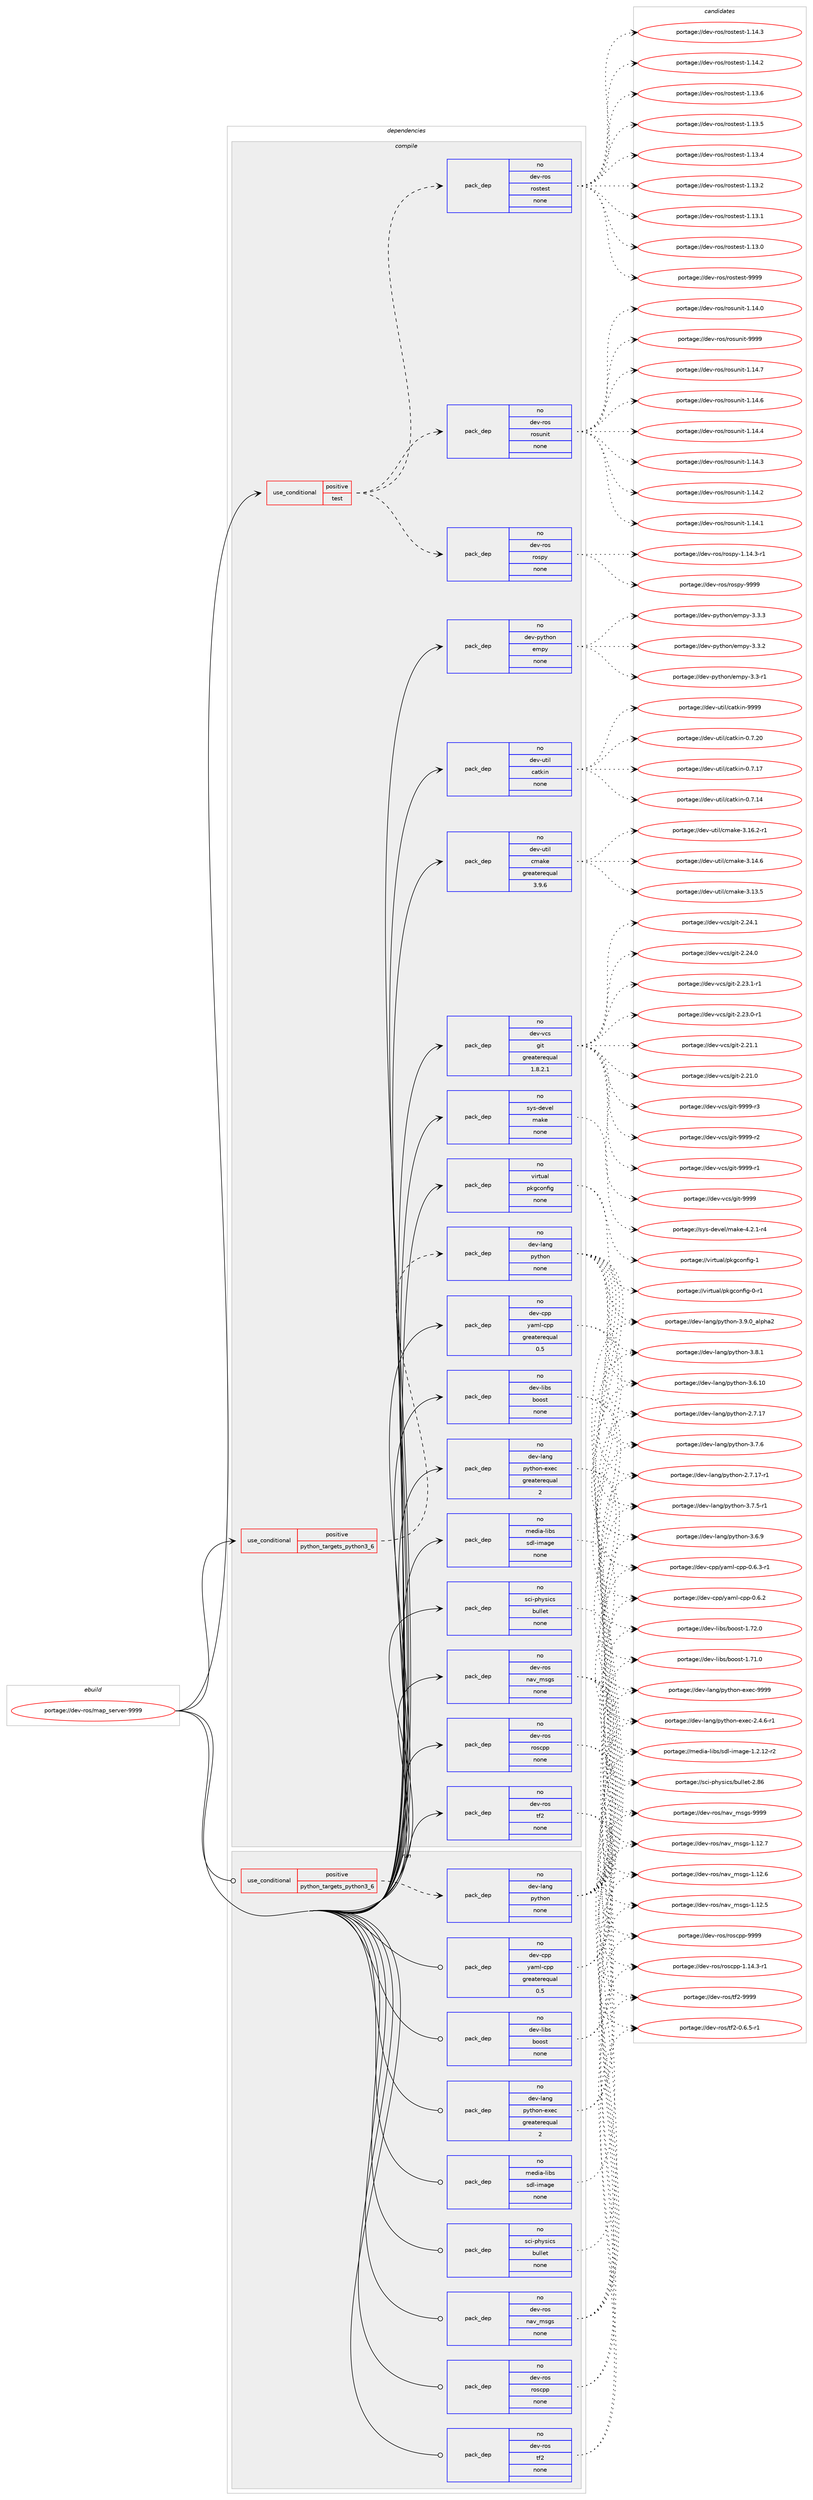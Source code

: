digraph prolog {

# *************
# Graph options
# *************

newrank=true;
concentrate=true;
compound=true;
graph [rankdir=LR,fontname=Helvetica,fontsize=10,ranksep=1.5];#, ranksep=2.5, nodesep=0.2];
edge  [arrowhead=vee];
node  [fontname=Helvetica,fontsize=10];

# **********
# The ebuild
# **********

subgraph cluster_leftcol {
color=gray;
rank=same;
label=<<i>ebuild</i>>;
id [label="portage://dev-ros/map_server-9999", color=red, width=4, href="../dev-ros/map_server-9999.svg"];
}

# ****************
# The dependencies
# ****************

subgraph cluster_midcol {
color=gray;
label=<<i>dependencies</i>>;
subgraph cluster_compile {
fillcolor="#eeeeee";
style=filled;
label=<<i>compile</i>>;
subgraph cond99790 {
dependency398013 [label=<<TABLE BORDER="0" CELLBORDER="1" CELLSPACING="0" CELLPADDING="4"><TR><TD ROWSPAN="3" CELLPADDING="10">use_conditional</TD></TR><TR><TD>positive</TD></TR><TR><TD>python_targets_python3_6</TD></TR></TABLE>>, shape=none, color=red];
subgraph pack293370 {
dependency398014 [label=<<TABLE BORDER="0" CELLBORDER="1" CELLSPACING="0" CELLPADDING="4" WIDTH="220"><TR><TD ROWSPAN="6" CELLPADDING="30">pack_dep</TD></TR><TR><TD WIDTH="110">no</TD></TR><TR><TD>dev-lang</TD></TR><TR><TD>python</TD></TR><TR><TD>none</TD></TR><TR><TD></TD></TR></TABLE>>, shape=none, color=blue];
}
dependency398013:e -> dependency398014:w [weight=20,style="dashed",arrowhead="vee"];
}
id:e -> dependency398013:w [weight=20,style="solid",arrowhead="vee"];
subgraph cond99791 {
dependency398015 [label=<<TABLE BORDER="0" CELLBORDER="1" CELLSPACING="0" CELLPADDING="4"><TR><TD ROWSPAN="3" CELLPADDING="10">use_conditional</TD></TR><TR><TD>positive</TD></TR><TR><TD>test</TD></TR></TABLE>>, shape=none, color=red];
subgraph pack293371 {
dependency398016 [label=<<TABLE BORDER="0" CELLBORDER="1" CELLSPACING="0" CELLPADDING="4" WIDTH="220"><TR><TD ROWSPAN="6" CELLPADDING="30">pack_dep</TD></TR><TR><TD WIDTH="110">no</TD></TR><TR><TD>dev-ros</TD></TR><TR><TD>rostest</TD></TR><TR><TD>none</TD></TR><TR><TD></TD></TR></TABLE>>, shape=none, color=blue];
}
dependency398015:e -> dependency398016:w [weight=20,style="dashed",arrowhead="vee"];
subgraph pack293372 {
dependency398017 [label=<<TABLE BORDER="0" CELLBORDER="1" CELLSPACING="0" CELLPADDING="4" WIDTH="220"><TR><TD ROWSPAN="6" CELLPADDING="30">pack_dep</TD></TR><TR><TD WIDTH="110">no</TD></TR><TR><TD>dev-ros</TD></TR><TR><TD>rospy</TD></TR><TR><TD>none</TD></TR><TR><TD></TD></TR></TABLE>>, shape=none, color=blue];
}
dependency398015:e -> dependency398017:w [weight=20,style="dashed",arrowhead="vee"];
subgraph pack293373 {
dependency398018 [label=<<TABLE BORDER="0" CELLBORDER="1" CELLSPACING="0" CELLPADDING="4" WIDTH="220"><TR><TD ROWSPAN="6" CELLPADDING="30">pack_dep</TD></TR><TR><TD WIDTH="110">no</TD></TR><TR><TD>dev-ros</TD></TR><TR><TD>rosunit</TD></TR><TR><TD>none</TD></TR><TR><TD></TD></TR></TABLE>>, shape=none, color=blue];
}
dependency398015:e -> dependency398018:w [weight=20,style="dashed",arrowhead="vee"];
}
id:e -> dependency398015:w [weight=20,style="solid",arrowhead="vee"];
subgraph pack293374 {
dependency398019 [label=<<TABLE BORDER="0" CELLBORDER="1" CELLSPACING="0" CELLPADDING="4" WIDTH="220"><TR><TD ROWSPAN="6" CELLPADDING="30">pack_dep</TD></TR><TR><TD WIDTH="110">no</TD></TR><TR><TD>dev-cpp</TD></TR><TR><TD>yaml-cpp</TD></TR><TR><TD>greaterequal</TD></TR><TR><TD>0.5</TD></TR></TABLE>>, shape=none, color=blue];
}
id:e -> dependency398019:w [weight=20,style="solid",arrowhead="vee"];
subgraph pack293375 {
dependency398020 [label=<<TABLE BORDER="0" CELLBORDER="1" CELLSPACING="0" CELLPADDING="4" WIDTH="220"><TR><TD ROWSPAN="6" CELLPADDING="30">pack_dep</TD></TR><TR><TD WIDTH="110">no</TD></TR><TR><TD>dev-lang</TD></TR><TR><TD>python-exec</TD></TR><TR><TD>greaterequal</TD></TR><TR><TD>2</TD></TR></TABLE>>, shape=none, color=blue];
}
id:e -> dependency398020:w [weight=20,style="solid",arrowhead="vee"];
subgraph pack293376 {
dependency398021 [label=<<TABLE BORDER="0" CELLBORDER="1" CELLSPACING="0" CELLPADDING="4" WIDTH="220"><TR><TD ROWSPAN="6" CELLPADDING="30">pack_dep</TD></TR><TR><TD WIDTH="110">no</TD></TR><TR><TD>dev-libs</TD></TR><TR><TD>boost</TD></TR><TR><TD>none</TD></TR><TR><TD></TD></TR></TABLE>>, shape=none, color=blue];
}
id:e -> dependency398021:w [weight=20,style="solid",arrowhead="vee"];
subgraph pack293377 {
dependency398022 [label=<<TABLE BORDER="0" CELLBORDER="1" CELLSPACING="0" CELLPADDING="4" WIDTH="220"><TR><TD ROWSPAN="6" CELLPADDING="30">pack_dep</TD></TR><TR><TD WIDTH="110">no</TD></TR><TR><TD>dev-python</TD></TR><TR><TD>empy</TD></TR><TR><TD>none</TD></TR><TR><TD></TD></TR></TABLE>>, shape=none, color=blue];
}
id:e -> dependency398022:w [weight=20,style="solid",arrowhead="vee"];
subgraph pack293378 {
dependency398023 [label=<<TABLE BORDER="0" CELLBORDER="1" CELLSPACING="0" CELLPADDING="4" WIDTH="220"><TR><TD ROWSPAN="6" CELLPADDING="30">pack_dep</TD></TR><TR><TD WIDTH="110">no</TD></TR><TR><TD>dev-ros</TD></TR><TR><TD>nav_msgs</TD></TR><TR><TD>none</TD></TR><TR><TD></TD></TR></TABLE>>, shape=none, color=blue];
}
id:e -> dependency398023:w [weight=20,style="solid",arrowhead="vee"];
subgraph pack293379 {
dependency398024 [label=<<TABLE BORDER="0" CELLBORDER="1" CELLSPACING="0" CELLPADDING="4" WIDTH="220"><TR><TD ROWSPAN="6" CELLPADDING="30">pack_dep</TD></TR><TR><TD WIDTH="110">no</TD></TR><TR><TD>dev-ros</TD></TR><TR><TD>roscpp</TD></TR><TR><TD>none</TD></TR><TR><TD></TD></TR></TABLE>>, shape=none, color=blue];
}
id:e -> dependency398024:w [weight=20,style="solid",arrowhead="vee"];
subgraph pack293380 {
dependency398025 [label=<<TABLE BORDER="0" CELLBORDER="1" CELLSPACING="0" CELLPADDING="4" WIDTH="220"><TR><TD ROWSPAN="6" CELLPADDING="30">pack_dep</TD></TR><TR><TD WIDTH="110">no</TD></TR><TR><TD>dev-ros</TD></TR><TR><TD>tf2</TD></TR><TR><TD>none</TD></TR><TR><TD></TD></TR></TABLE>>, shape=none, color=blue];
}
id:e -> dependency398025:w [weight=20,style="solid",arrowhead="vee"];
subgraph pack293381 {
dependency398026 [label=<<TABLE BORDER="0" CELLBORDER="1" CELLSPACING="0" CELLPADDING="4" WIDTH="220"><TR><TD ROWSPAN="6" CELLPADDING="30">pack_dep</TD></TR><TR><TD WIDTH="110">no</TD></TR><TR><TD>dev-util</TD></TR><TR><TD>catkin</TD></TR><TR><TD>none</TD></TR><TR><TD></TD></TR></TABLE>>, shape=none, color=blue];
}
id:e -> dependency398026:w [weight=20,style="solid",arrowhead="vee"];
subgraph pack293382 {
dependency398027 [label=<<TABLE BORDER="0" CELLBORDER="1" CELLSPACING="0" CELLPADDING="4" WIDTH="220"><TR><TD ROWSPAN="6" CELLPADDING="30">pack_dep</TD></TR><TR><TD WIDTH="110">no</TD></TR><TR><TD>dev-util</TD></TR><TR><TD>cmake</TD></TR><TR><TD>greaterequal</TD></TR><TR><TD>3.9.6</TD></TR></TABLE>>, shape=none, color=blue];
}
id:e -> dependency398027:w [weight=20,style="solid",arrowhead="vee"];
subgraph pack293383 {
dependency398028 [label=<<TABLE BORDER="0" CELLBORDER="1" CELLSPACING="0" CELLPADDING="4" WIDTH="220"><TR><TD ROWSPAN="6" CELLPADDING="30">pack_dep</TD></TR><TR><TD WIDTH="110">no</TD></TR><TR><TD>dev-vcs</TD></TR><TR><TD>git</TD></TR><TR><TD>greaterequal</TD></TR><TR><TD>1.8.2.1</TD></TR></TABLE>>, shape=none, color=blue];
}
id:e -> dependency398028:w [weight=20,style="solid",arrowhead="vee"];
subgraph pack293384 {
dependency398029 [label=<<TABLE BORDER="0" CELLBORDER="1" CELLSPACING="0" CELLPADDING="4" WIDTH="220"><TR><TD ROWSPAN="6" CELLPADDING="30">pack_dep</TD></TR><TR><TD WIDTH="110">no</TD></TR><TR><TD>media-libs</TD></TR><TR><TD>sdl-image</TD></TR><TR><TD>none</TD></TR><TR><TD></TD></TR></TABLE>>, shape=none, color=blue];
}
id:e -> dependency398029:w [weight=20,style="solid",arrowhead="vee"];
subgraph pack293385 {
dependency398030 [label=<<TABLE BORDER="0" CELLBORDER="1" CELLSPACING="0" CELLPADDING="4" WIDTH="220"><TR><TD ROWSPAN="6" CELLPADDING="30">pack_dep</TD></TR><TR><TD WIDTH="110">no</TD></TR><TR><TD>sci-physics</TD></TR><TR><TD>bullet</TD></TR><TR><TD>none</TD></TR><TR><TD></TD></TR></TABLE>>, shape=none, color=blue];
}
id:e -> dependency398030:w [weight=20,style="solid",arrowhead="vee"];
subgraph pack293386 {
dependency398031 [label=<<TABLE BORDER="0" CELLBORDER="1" CELLSPACING="0" CELLPADDING="4" WIDTH="220"><TR><TD ROWSPAN="6" CELLPADDING="30">pack_dep</TD></TR><TR><TD WIDTH="110">no</TD></TR><TR><TD>sys-devel</TD></TR><TR><TD>make</TD></TR><TR><TD>none</TD></TR><TR><TD></TD></TR></TABLE>>, shape=none, color=blue];
}
id:e -> dependency398031:w [weight=20,style="solid",arrowhead="vee"];
subgraph pack293387 {
dependency398032 [label=<<TABLE BORDER="0" CELLBORDER="1" CELLSPACING="0" CELLPADDING="4" WIDTH="220"><TR><TD ROWSPAN="6" CELLPADDING="30">pack_dep</TD></TR><TR><TD WIDTH="110">no</TD></TR><TR><TD>virtual</TD></TR><TR><TD>pkgconfig</TD></TR><TR><TD>none</TD></TR><TR><TD></TD></TR></TABLE>>, shape=none, color=blue];
}
id:e -> dependency398032:w [weight=20,style="solid",arrowhead="vee"];
}
subgraph cluster_compileandrun {
fillcolor="#eeeeee";
style=filled;
label=<<i>compile and run</i>>;
}
subgraph cluster_run {
fillcolor="#eeeeee";
style=filled;
label=<<i>run</i>>;
subgraph cond99792 {
dependency398033 [label=<<TABLE BORDER="0" CELLBORDER="1" CELLSPACING="0" CELLPADDING="4"><TR><TD ROWSPAN="3" CELLPADDING="10">use_conditional</TD></TR><TR><TD>positive</TD></TR><TR><TD>python_targets_python3_6</TD></TR></TABLE>>, shape=none, color=red];
subgraph pack293388 {
dependency398034 [label=<<TABLE BORDER="0" CELLBORDER="1" CELLSPACING="0" CELLPADDING="4" WIDTH="220"><TR><TD ROWSPAN="6" CELLPADDING="30">pack_dep</TD></TR><TR><TD WIDTH="110">no</TD></TR><TR><TD>dev-lang</TD></TR><TR><TD>python</TD></TR><TR><TD>none</TD></TR><TR><TD></TD></TR></TABLE>>, shape=none, color=blue];
}
dependency398033:e -> dependency398034:w [weight=20,style="dashed",arrowhead="vee"];
}
id:e -> dependency398033:w [weight=20,style="solid",arrowhead="odot"];
subgraph pack293389 {
dependency398035 [label=<<TABLE BORDER="0" CELLBORDER="1" CELLSPACING="0" CELLPADDING="4" WIDTH="220"><TR><TD ROWSPAN="6" CELLPADDING="30">pack_dep</TD></TR><TR><TD WIDTH="110">no</TD></TR><TR><TD>dev-cpp</TD></TR><TR><TD>yaml-cpp</TD></TR><TR><TD>greaterequal</TD></TR><TR><TD>0.5</TD></TR></TABLE>>, shape=none, color=blue];
}
id:e -> dependency398035:w [weight=20,style="solid",arrowhead="odot"];
subgraph pack293390 {
dependency398036 [label=<<TABLE BORDER="0" CELLBORDER="1" CELLSPACING="0" CELLPADDING="4" WIDTH="220"><TR><TD ROWSPAN="6" CELLPADDING="30">pack_dep</TD></TR><TR><TD WIDTH="110">no</TD></TR><TR><TD>dev-lang</TD></TR><TR><TD>python-exec</TD></TR><TR><TD>greaterequal</TD></TR><TR><TD>2</TD></TR></TABLE>>, shape=none, color=blue];
}
id:e -> dependency398036:w [weight=20,style="solid",arrowhead="odot"];
subgraph pack293391 {
dependency398037 [label=<<TABLE BORDER="0" CELLBORDER="1" CELLSPACING="0" CELLPADDING="4" WIDTH="220"><TR><TD ROWSPAN="6" CELLPADDING="30">pack_dep</TD></TR><TR><TD WIDTH="110">no</TD></TR><TR><TD>dev-libs</TD></TR><TR><TD>boost</TD></TR><TR><TD>none</TD></TR><TR><TD></TD></TR></TABLE>>, shape=none, color=blue];
}
id:e -> dependency398037:w [weight=20,style="solid",arrowhead="odot"];
subgraph pack293392 {
dependency398038 [label=<<TABLE BORDER="0" CELLBORDER="1" CELLSPACING="0" CELLPADDING="4" WIDTH="220"><TR><TD ROWSPAN="6" CELLPADDING="30">pack_dep</TD></TR><TR><TD WIDTH="110">no</TD></TR><TR><TD>dev-ros</TD></TR><TR><TD>nav_msgs</TD></TR><TR><TD>none</TD></TR><TR><TD></TD></TR></TABLE>>, shape=none, color=blue];
}
id:e -> dependency398038:w [weight=20,style="solid",arrowhead="odot"];
subgraph pack293393 {
dependency398039 [label=<<TABLE BORDER="0" CELLBORDER="1" CELLSPACING="0" CELLPADDING="4" WIDTH="220"><TR><TD ROWSPAN="6" CELLPADDING="30">pack_dep</TD></TR><TR><TD WIDTH="110">no</TD></TR><TR><TD>dev-ros</TD></TR><TR><TD>roscpp</TD></TR><TR><TD>none</TD></TR><TR><TD></TD></TR></TABLE>>, shape=none, color=blue];
}
id:e -> dependency398039:w [weight=20,style="solid",arrowhead="odot"];
subgraph pack293394 {
dependency398040 [label=<<TABLE BORDER="0" CELLBORDER="1" CELLSPACING="0" CELLPADDING="4" WIDTH="220"><TR><TD ROWSPAN="6" CELLPADDING="30">pack_dep</TD></TR><TR><TD WIDTH="110">no</TD></TR><TR><TD>dev-ros</TD></TR><TR><TD>tf2</TD></TR><TR><TD>none</TD></TR><TR><TD></TD></TR></TABLE>>, shape=none, color=blue];
}
id:e -> dependency398040:w [weight=20,style="solid",arrowhead="odot"];
subgraph pack293395 {
dependency398041 [label=<<TABLE BORDER="0" CELLBORDER="1" CELLSPACING="0" CELLPADDING="4" WIDTH="220"><TR><TD ROWSPAN="6" CELLPADDING="30">pack_dep</TD></TR><TR><TD WIDTH="110">no</TD></TR><TR><TD>media-libs</TD></TR><TR><TD>sdl-image</TD></TR><TR><TD>none</TD></TR><TR><TD></TD></TR></TABLE>>, shape=none, color=blue];
}
id:e -> dependency398041:w [weight=20,style="solid",arrowhead="odot"];
subgraph pack293396 {
dependency398042 [label=<<TABLE BORDER="0" CELLBORDER="1" CELLSPACING="0" CELLPADDING="4" WIDTH="220"><TR><TD ROWSPAN="6" CELLPADDING="30">pack_dep</TD></TR><TR><TD WIDTH="110">no</TD></TR><TR><TD>sci-physics</TD></TR><TR><TD>bullet</TD></TR><TR><TD>none</TD></TR><TR><TD></TD></TR></TABLE>>, shape=none, color=blue];
}
id:e -> dependency398042:w [weight=20,style="solid",arrowhead="odot"];
}
}

# **************
# The candidates
# **************

subgraph cluster_choices {
rank=same;
color=gray;
label=<<i>candidates</i>>;

subgraph choice293370 {
color=black;
nodesep=1;
choice10010111845108971101034711212111610411111045514657464895971081121049750 [label="portage://dev-lang/python-3.9.0_alpha2", color=red, width=4,href="../dev-lang/python-3.9.0_alpha2.svg"];
choice100101118451089711010347112121116104111110455146564649 [label="portage://dev-lang/python-3.8.1", color=red, width=4,href="../dev-lang/python-3.8.1.svg"];
choice100101118451089711010347112121116104111110455146554654 [label="portage://dev-lang/python-3.7.6", color=red, width=4,href="../dev-lang/python-3.7.6.svg"];
choice1001011184510897110103471121211161041111104551465546534511449 [label="portage://dev-lang/python-3.7.5-r1", color=red, width=4,href="../dev-lang/python-3.7.5-r1.svg"];
choice100101118451089711010347112121116104111110455146544657 [label="portage://dev-lang/python-3.6.9", color=red, width=4,href="../dev-lang/python-3.6.9.svg"];
choice10010111845108971101034711212111610411111045514654464948 [label="portage://dev-lang/python-3.6.10", color=red, width=4,href="../dev-lang/python-3.6.10.svg"];
choice100101118451089711010347112121116104111110455046554649554511449 [label="portage://dev-lang/python-2.7.17-r1", color=red, width=4,href="../dev-lang/python-2.7.17-r1.svg"];
choice10010111845108971101034711212111610411111045504655464955 [label="portage://dev-lang/python-2.7.17", color=red, width=4,href="../dev-lang/python-2.7.17.svg"];
dependency398014:e -> choice10010111845108971101034711212111610411111045514657464895971081121049750:w [style=dotted,weight="100"];
dependency398014:e -> choice100101118451089711010347112121116104111110455146564649:w [style=dotted,weight="100"];
dependency398014:e -> choice100101118451089711010347112121116104111110455146554654:w [style=dotted,weight="100"];
dependency398014:e -> choice1001011184510897110103471121211161041111104551465546534511449:w [style=dotted,weight="100"];
dependency398014:e -> choice100101118451089711010347112121116104111110455146544657:w [style=dotted,weight="100"];
dependency398014:e -> choice10010111845108971101034711212111610411111045514654464948:w [style=dotted,weight="100"];
dependency398014:e -> choice100101118451089711010347112121116104111110455046554649554511449:w [style=dotted,weight="100"];
dependency398014:e -> choice10010111845108971101034711212111610411111045504655464955:w [style=dotted,weight="100"];
}
subgraph choice293371 {
color=black;
nodesep=1;
choice10010111845114111115471141111151161011151164557575757 [label="portage://dev-ros/rostest-9999", color=red, width=4,href="../dev-ros/rostest-9999.svg"];
choice100101118451141111154711411111511610111511645494649524651 [label="portage://dev-ros/rostest-1.14.3", color=red, width=4,href="../dev-ros/rostest-1.14.3.svg"];
choice100101118451141111154711411111511610111511645494649524650 [label="portage://dev-ros/rostest-1.14.2", color=red, width=4,href="../dev-ros/rostest-1.14.2.svg"];
choice100101118451141111154711411111511610111511645494649514654 [label="portage://dev-ros/rostest-1.13.6", color=red, width=4,href="../dev-ros/rostest-1.13.6.svg"];
choice100101118451141111154711411111511610111511645494649514653 [label="portage://dev-ros/rostest-1.13.5", color=red, width=4,href="../dev-ros/rostest-1.13.5.svg"];
choice100101118451141111154711411111511610111511645494649514652 [label="portage://dev-ros/rostest-1.13.4", color=red, width=4,href="../dev-ros/rostest-1.13.4.svg"];
choice100101118451141111154711411111511610111511645494649514650 [label="portage://dev-ros/rostest-1.13.2", color=red, width=4,href="../dev-ros/rostest-1.13.2.svg"];
choice100101118451141111154711411111511610111511645494649514649 [label="portage://dev-ros/rostest-1.13.1", color=red, width=4,href="../dev-ros/rostest-1.13.1.svg"];
choice100101118451141111154711411111511610111511645494649514648 [label="portage://dev-ros/rostest-1.13.0", color=red, width=4,href="../dev-ros/rostest-1.13.0.svg"];
dependency398016:e -> choice10010111845114111115471141111151161011151164557575757:w [style=dotted,weight="100"];
dependency398016:e -> choice100101118451141111154711411111511610111511645494649524651:w [style=dotted,weight="100"];
dependency398016:e -> choice100101118451141111154711411111511610111511645494649524650:w [style=dotted,weight="100"];
dependency398016:e -> choice100101118451141111154711411111511610111511645494649514654:w [style=dotted,weight="100"];
dependency398016:e -> choice100101118451141111154711411111511610111511645494649514653:w [style=dotted,weight="100"];
dependency398016:e -> choice100101118451141111154711411111511610111511645494649514652:w [style=dotted,weight="100"];
dependency398016:e -> choice100101118451141111154711411111511610111511645494649514650:w [style=dotted,weight="100"];
dependency398016:e -> choice100101118451141111154711411111511610111511645494649514649:w [style=dotted,weight="100"];
dependency398016:e -> choice100101118451141111154711411111511610111511645494649514648:w [style=dotted,weight="100"];
}
subgraph choice293372 {
color=black;
nodesep=1;
choice10010111845114111115471141111151121214557575757 [label="portage://dev-ros/rospy-9999", color=red, width=4,href="../dev-ros/rospy-9999.svg"];
choice1001011184511411111547114111115112121454946495246514511449 [label="portage://dev-ros/rospy-1.14.3-r1", color=red, width=4,href="../dev-ros/rospy-1.14.3-r1.svg"];
dependency398017:e -> choice10010111845114111115471141111151121214557575757:w [style=dotted,weight="100"];
dependency398017:e -> choice1001011184511411111547114111115112121454946495246514511449:w [style=dotted,weight="100"];
}
subgraph choice293373 {
color=black;
nodesep=1;
choice10010111845114111115471141111151171101051164557575757 [label="portage://dev-ros/rosunit-9999", color=red, width=4,href="../dev-ros/rosunit-9999.svg"];
choice100101118451141111154711411111511711010511645494649524655 [label="portage://dev-ros/rosunit-1.14.7", color=red, width=4,href="../dev-ros/rosunit-1.14.7.svg"];
choice100101118451141111154711411111511711010511645494649524654 [label="portage://dev-ros/rosunit-1.14.6", color=red, width=4,href="../dev-ros/rosunit-1.14.6.svg"];
choice100101118451141111154711411111511711010511645494649524652 [label="portage://dev-ros/rosunit-1.14.4", color=red, width=4,href="../dev-ros/rosunit-1.14.4.svg"];
choice100101118451141111154711411111511711010511645494649524651 [label="portage://dev-ros/rosunit-1.14.3", color=red, width=4,href="../dev-ros/rosunit-1.14.3.svg"];
choice100101118451141111154711411111511711010511645494649524650 [label="portage://dev-ros/rosunit-1.14.2", color=red, width=4,href="../dev-ros/rosunit-1.14.2.svg"];
choice100101118451141111154711411111511711010511645494649524649 [label="portage://dev-ros/rosunit-1.14.1", color=red, width=4,href="../dev-ros/rosunit-1.14.1.svg"];
choice100101118451141111154711411111511711010511645494649524648 [label="portage://dev-ros/rosunit-1.14.0", color=red, width=4,href="../dev-ros/rosunit-1.14.0.svg"];
dependency398018:e -> choice10010111845114111115471141111151171101051164557575757:w [style=dotted,weight="100"];
dependency398018:e -> choice100101118451141111154711411111511711010511645494649524655:w [style=dotted,weight="100"];
dependency398018:e -> choice100101118451141111154711411111511711010511645494649524654:w [style=dotted,weight="100"];
dependency398018:e -> choice100101118451141111154711411111511711010511645494649524652:w [style=dotted,weight="100"];
dependency398018:e -> choice100101118451141111154711411111511711010511645494649524651:w [style=dotted,weight="100"];
dependency398018:e -> choice100101118451141111154711411111511711010511645494649524650:w [style=dotted,weight="100"];
dependency398018:e -> choice100101118451141111154711411111511711010511645494649524649:w [style=dotted,weight="100"];
dependency398018:e -> choice100101118451141111154711411111511711010511645494649524648:w [style=dotted,weight="100"];
}
subgraph choice293374 {
color=black;
nodesep=1;
choice1001011184599112112471219710910845991121124548465446514511449 [label="portage://dev-cpp/yaml-cpp-0.6.3-r1", color=red, width=4,href="../dev-cpp/yaml-cpp-0.6.3-r1.svg"];
choice100101118459911211247121971091084599112112454846544650 [label="portage://dev-cpp/yaml-cpp-0.6.2", color=red, width=4,href="../dev-cpp/yaml-cpp-0.6.2.svg"];
dependency398019:e -> choice1001011184599112112471219710910845991121124548465446514511449:w [style=dotted,weight="100"];
dependency398019:e -> choice100101118459911211247121971091084599112112454846544650:w [style=dotted,weight="100"];
}
subgraph choice293375 {
color=black;
nodesep=1;
choice10010111845108971101034711212111610411111045101120101994557575757 [label="portage://dev-lang/python-exec-9999", color=red, width=4,href="../dev-lang/python-exec-9999.svg"];
choice10010111845108971101034711212111610411111045101120101994550465246544511449 [label="portage://dev-lang/python-exec-2.4.6-r1", color=red, width=4,href="../dev-lang/python-exec-2.4.6-r1.svg"];
dependency398020:e -> choice10010111845108971101034711212111610411111045101120101994557575757:w [style=dotted,weight="100"];
dependency398020:e -> choice10010111845108971101034711212111610411111045101120101994550465246544511449:w [style=dotted,weight="100"];
}
subgraph choice293376 {
color=black;
nodesep=1;
choice1001011184510810598115479811111111511645494655504648 [label="portage://dev-libs/boost-1.72.0", color=red, width=4,href="../dev-libs/boost-1.72.0.svg"];
choice1001011184510810598115479811111111511645494655494648 [label="portage://dev-libs/boost-1.71.0", color=red, width=4,href="../dev-libs/boost-1.71.0.svg"];
dependency398021:e -> choice1001011184510810598115479811111111511645494655504648:w [style=dotted,weight="100"];
dependency398021:e -> choice1001011184510810598115479811111111511645494655494648:w [style=dotted,weight="100"];
}
subgraph choice293377 {
color=black;
nodesep=1;
choice1001011184511212111610411111047101109112121455146514651 [label="portage://dev-python/empy-3.3.3", color=red, width=4,href="../dev-python/empy-3.3.3.svg"];
choice1001011184511212111610411111047101109112121455146514650 [label="portage://dev-python/empy-3.3.2", color=red, width=4,href="../dev-python/empy-3.3.2.svg"];
choice1001011184511212111610411111047101109112121455146514511449 [label="portage://dev-python/empy-3.3-r1", color=red, width=4,href="../dev-python/empy-3.3-r1.svg"];
dependency398022:e -> choice1001011184511212111610411111047101109112121455146514651:w [style=dotted,weight="100"];
dependency398022:e -> choice1001011184511212111610411111047101109112121455146514650:w [style=dotted,weight="100"];
dependency398022:e -> choice1001011184511212111610411111047101109112121455146514511449:w [style=dotted,weight="100"];
}
subgraph choice293378 {
color=black;
nodesep=1;
choice100101118451141111154711097118951091151031154557575757 [label="portage://dev-ros/nav_msgs-9999", color=red, width=4,href="../dev-ros/nav_msgs-9999.svg"];
choice1001011184511411111547110971189510911510311545494649504655 [label="portage://dev-ros/nav_msgs-1.12.7", color=red, width=4,href="../dev-ros/nav_msgs-1.12.7.svg"];
choice1001011184511411111547110971189510911510311545494649504654 [label="portage://dev-ros/nav_msgs-1.12.6", color=red, width=4,href="../dev-ros/nav_msgs-1.12.6.svg"];
choice1001011184511411111547110971189510911510311545494649504653 [label="portage://dev-ros/nav_msgs-1.12.5", color=red, width=4,href="../dev-ros/nav_msgs-1.12.5.svg"];
dependency398023:e -> choice100101118451141111154711097118951091151031154557575757:w [style=dotted,weight="100"];
dependency398023:e -> choice1001011184511411111547110971189510911510311545494649504655:w [style=dotted,weight="100"];
dependency398023:e -> choice1001011184511411111547110971189510911510311545494649504654:w [style=dotted,weight="100"];
dependency398023:e -> choice1001011184511411111547110971189510911510311545494649504653:w [style=dotted,weight="100"];
}
subgraph choice293379 {
color=black;
nodesep=1;
choice1001011184511411111547114111115991121124557575757 [label="portage://dev-ros/roscpp-9999", color=red, width=4,href="../dev-ros/roscpp-9999.svg"];
choice100101118451141111154711411111599112112454946495246514511449 [label="portage://dev-ros/roscpp-1.14.3-r1", color=red, width=4,href="../dev-ros/roscpp-1.14.3-r1.svg"];
dependency398024:e -> choice1001011184511411111547114111115991121124557575757:w [style=dotted,weight="100"];
dependency398024:e -> choice100101118451141111154711411111599112112454946495246514511449:w [style=dotted,weight="100"];
}
subgraph choice293380 {
color=black;
nodesep=1;
choice1001011184511411111547116102504557575757 [label="portage://dev-ros/tf2-9999", color=red, width=4,href="../dev-ros/tf2-9999.svg"];
choice1001011184511411111547116102504548465446534511449 [label="portage://dev-ros/tf2-0.6.5-r1", color=red, width=4,href="../dev-ros/tf2-0.6.5-r1.svg"];
dependency398025:e -> choice1001011184511411111547116102504557575757:w [style=dotted,weight="100"];
dependency398025:e -> choice1001011184511411111547116102504548465446534511449:w [style=dotted,weight="100"];
}
subgraph choice293381 {
color=black;
nodesep=1;
choice100101118451171161051084799971161071051104557575757 [label="portage://dev-util/catkin-9999", color=red, width=4,href="../dev-util/catkin-9999.svg"];
choice1001011184511711610510847999711610710511045484655465048 [label="portage://dev-util/catkin-0.7.20", color=red, width=4,href="../dev-util/catkin-0.7.20.svg"];
choice1001011184511711610510847999711610710511045484655464955 [label="portage://dev-util/catkin-0.7.17", color=red, width=4,href="../dev-util/catkin-0.7.17.svg"];
choice1001011184511711610510847999711610710511045484655464952 [label="portage://dev-util/catkin-0.7.14", color=red, width=4,href="../dev-util/catkin-0.7.14.svg"];
dependency398026:e -> choice100101118451171161051084799971161071051104557575757:w [style=dotted,weight="100"];
dependency398026:e -> choice1001011184511711610510847999711610710511045484655465048:w [style=dotted,weight="100"];
dependency398026:e -> choice1001011184511711610510847999711610710511045484655464955:w [style=dotted,weight="100"];
dependency398026:e -> choice1001011184511711610510847999711610710511045484655464952:w [style=dotted,weight="100"];
}
subgraph choice293382 {
color=black;
nodesep=1;
choice10010111845117116105108479910997107101455146495446504511449 [label="portage://dev-util/cmake-3.16.2-r1", color=red, width=4,href="../dev-util/cmake-3.16.2-r1.svg"];
choice1001011184511711610510847991099710710145514649524654 [label="portage://dev-util/cmake-3.14.6", color=red, width=4,href="../dev-util/cmake-3.14.6.svg"];
choice1001011184511711610510847991099710710145514649514653 [label="portage://dev-util/cmake-3.13.5", color=red, width=4,href="../dev-util/cmake-3.13.5.svg"];
dependency398027:e -> choice10010111845117116105108479910997107101455146495446504511449:w [style=dotted,weight="100"];
dependency398027:e -> choice1001011184511711610510847991099710710145514649524654:w [style=dotted,weight="100"];
dependency398027:e -> choice1001011184511711610510847991099710710145514649514653:w [style=dotted,weight="100"];
}
subgraph choice293383 {
color=black;
nodesep=1;
choice10010111845118991154710310511645575757574511451 [label="portage://dev-vcs/git-9999-r3", color=red, width=4,href="../dev-vcs/git-9999-r3.svg"];
choice10010111845118991154710310511645575757574511450 [label="portage://dev-vcs/git-9999-r2", color=red, width=4,href="../dev-vcs/git-9999-r2.svg"];
choice10010111845118991154710310511645575757574511449 [label="portage://dev-vcs/git-9999-r1", color=red, width=4,href="../dev-vcs/git-9999-r1.svg"];
choice1001011184511899115471031051164557575757 [label="portage://dev-vcs/git-9999", color=red, width=4,href="../dev-vcs/git-9999.svg"];
choice10010111845118991154710310511645504650524649 [label="portage://dev-vcs/git-2.24.1", color=red, width=4,href="../dev-vcs/git-2.24.1.svg"];
choice10010111845118991154710310511645504650524648 [label="portage://dev-vcs/git-2.24.0", color=red, width=4,href="../dev-vcs/git-2.24.0.svg"];
choice100101118451189911547103105116455046505146494511449 [label="portage://dev-vcs/git-2.23.1-r1", color=red, width=4,href="../dev-vcs/git-2.23.1-r1.svg"];
choice100101118451189911547103105116455046505146484511449 [label="portage://dev-vcs/git-2.23.0-r1", color=red, width=4,href="../dev-vcs/git-2.23.0-r1.svg"];
choice10010111845118991154710310511645504650494649 [label="portage://dev-vcs/git-2.21.1", color=red, width=4,href="../dev-vcs/git-2.21.1.svg"];
choice10010111845118991154710310511645504650494648 [label="portage://dev-vcs/git-2.21.0", color=red, width=4,href="../dev-vcs/git-2.21.0.svg"];
dependency398028:e -> choice10010111845118991154710310511645575757574511451:w [style=dotted,weight="100"];
dependency398028:e -> choice10010111845118991154710310511645575757574511450:w [style=dotted,weight="100"];
dependency398028:e -> choice10010111845118991154710310511645575757574511449:w [style=dotted,weight="100"];
dependency398028:e -> choice1001011184511899115471031051164557575757:w [style=dotted,weight="100"];
dependency398028:e -> choice10010111845118991154710310511645504650524649:w [style=dotted,weight="100"];
dependency398028:e -> choice10010111845118991154710310511645504650524648:w [style=dotted,weight="100"];
dependency398028:e -> choice100101118451189911547103105116455046505146494511449:w [style=dotted,weight="100"];
dependency398028:e -> choice100101118451189911547103105116455046505146484511449:w [style=dotted,weight="100"];
dependency398028:e -> choice10010111845118991154710310511645504650494649:w [style=dotted,weight="100"];
dependency398028:e -> choice10010111845118991154710310511645504650494648:w [style=dotted,weight="100"];
}
subgraph choice293384 {
color=black;
nodesep=1;
choice109101100105974510810598115471151001084510510997103101454946504649504511450 [label="portage://media-libs/sdl-image-1.2.12-r2", color=red, width=4,href="../media-libs/sdl-image-1.2.12-r2.svg"];
dependency398029:e -> choice109101100105974510810598115471151001084510510997103101454946504649504511450:w [style=dotted,weight="100"];
}
subgraph choice293385 {
color=black;
nodesep=1;
choice11599105451121041211151059911547981171081081011164550465654 [label="portage://sci-physics/bullet-2.86", color=red, width=4,href="../sci-physics/bullet-2.86.svg"];
dependency398030:e -> choice11599105451121041211151059911547981171081081011164550465654:w [style=dotted,weight="100"];
}
subgraph choice293386 {
color=black;
nodesep=1;
choice1151211154510010111810110847109971071014552465046494511452 [label="portage://sys-devel/make-4.2.1-r4", color=red, width=4,href="../sys-devel/make-4.2.1-r4.svg"];
dependency398031:e -> choice1151211154510010111810110847109971071014552465046494511452:w [style=dotted,weight="100"];
}
subgraph choice293387 {
color=black;
nodesep=1;
choice1181051141161179710847112107103991111101021051034549 [label="portage://virtual/pkgconfig-1", color=red, width=4,href="../virtual/pkgconfig-1.svg"];
choice11810511411611797108471121071039911111010210510345484511449 [label="portage://virtual/pkgconfig-0-r1", color=red, width=4,href="../virtual/pkgconfig-0-r1.svg"];
dependency398032:e -> choice1181051141161179710847112107103991111101021051034549:w [style=dotted,weight="100"];
dependency398032:e -> choice11810511411611797108471121071039911111010210510345484511449:w [style=dotted,weight="100"];
}
subgraph choice293388 {
color=black;
nodesep=1;
choice10010111845108971101034711212111610411111045514657464895971081121049750 [label="portage://dev-lang/python-3.9.0_alpha2", color=red, width=4,href="../dev-lang/python-3.9.0_alpha2.svg"];
choice100101118451089711010347112121116104111110455146564649 [label="portage://dev-lang/python-3.8.1", color=red, width=4,href="../dev-lang/python-3.8.1.svg"];
choice100101118451089711010347112121116104111110455146554654 [label="portage://dev-lang/python-3.7.6", color=red, width=4,href="../dev-lang/python-3.7.6.svg"];
choice1001011184510897110103471121211161041111104551465546534511449 [label="portage://dev-lang/python-3.7.5-r1", color=red, width=4,href="../dev-lang/python-3.7.5-r1.svg"];
choice100101118451089711010347112121116104111110455146544657 [label="portage://dev-lang/python-3.6.9", color=red, width=4,href="../dev-lang/python-3.6.9.svg"];
choice10010111845108971101034711212111610411111045514654464948 [label="portage://dev-lang/python-3.6.10", color=red, width=4,href="../dev-lang/python-3.6.10.svg"];
choice100101118451089711010347112121116104111110455046554649554511449 [label="portage://dev-lang/python-2.7.17-r1", color=red, width=4,href="../dev-lang/python-2.7.17-r1.svg"];
choice10010111845108971101034711212111610411111045504655464955 [label="portage://dev-lang/python-2.7.17", color=red, width=4,href="../dev-lang/python-2.7.17.svg"];
dependency398034:e -> choice10010111845108971101034711212111610411111045514657464895971081121049750:w [style=dotted,weight="100"];
dependency398034:e -> choice100101118451089711010347112121116104111110455146564649:w [style=dotted,weight="100"];
dependency398034:e -> choice100101118451089711010347112121116104111110455146554654:w [style=dotted,weight="100"];
dependency398034:e -> choice1001011184510897110103471121211161041111104551465546534511449:w [style=dotted,weight="100"];
dependency398034:e -> choice100101118451089711010347112121116104111110455146544657:w [style=dotted,weight="100"];
dependency398034:e -> choice10010111845108971101034711212111610411111045514654464948:w [style=dotted,weight="100"];
dependency398034:e -> choice100101118451089711010347112121116104111110455046554649554511449:w [style=dotted,weight="100"];
dependency398034:e -> choice10010111845108971101034711212111610411111045504655464955:w [style=dotted,weight="100"];
}
subgraph choice293389 {
color=black;
nodesep=1;
choice1001011184599112112471219710910845991121124548465446514511449 [label="portage://dev-cpp/yaml-cpp-0.6.3-r1", color=red, width=4,href="../dev-cpp/yaml-cpp-0.6.3-r1.svg"];
choice100101118459911211247121971091084599112112454846544650 [label="portage://dev-cpp/yaml-cpp-0.6.2", color=red, width=4,href="../dev-cpp/yaml-cpp-0.6.2.svg"];
dependency398035:e -> choice1001011184599112112471219710910845991121124548465446514511449:w [style=dotted,weight="100"];
dependency398035:e -> choice100101118459911211247121971091084599112112454846544650:w [style=dotted,weight="100"];
}
subgraph choice293390 {
color=black;
nodesep=1;
choice10010111845108971101034711212111610411111045101120101994557575757 [label="portage://dev-lang/python-exec-9999", color=red, width=4,href="../dev-lang/python-exec-9999.svg"];
choice10010111845108971101034711212111610411111045101120101994550465246544511449 [label="portage://dev-lang/python-exec-2.4.6-r1", color=red, width=4,href="../dev-lang/python-exec-2.4.6-r1.svg"];
dependency398036:e -> choice10010111845108971101034711212111610411111045101120101994557575757:w [style=dotted,weight="100"];
dependency398036:e -> choice10010111845108971101034711212111610411111045101120101994550465246544511449:w [style=dotted,weight="100"];
}
subgraph choice293391 {
color=black;
nodesep=1;
choice1001011184510810598115479811111111511645494655504648 [label="portage://dev-libs/boost-1.72.0", color=red, width=4,href="../dev-libs/boost-1.72.0.svg"];
choice1001011184510810598115479811111111511645494655494648 [label="portage://dev-libs/boost-1.71.0", color=red, width=4,href="../dev-libs/boost-1.71.0.svg"];
dependency398037:e -> choice1001011184510810598115479811111111511645494655504648:w [style=dotted,weight="100"];
dependency398037:e -> choice1001011184510810598115479811111111511645494655494648:w [style=dotted,weight="100"];
}
subgraph choice293392 {
color=black;
nodesep=1;
choice100101118451141111154711097118951091151031154557575757 [label="portage://dev-ros/nav_msgs-9999", color=red, width=4,href="../dev-ros/nav_msgs-9999.svg"];
choice1001011184511411111547110971189510911510311545494649504655 [label="portage://dev-ros/nav_msgs-1.12.7", color=red, width=4,href="../dev-ros/nav_msgs-1.12.7.svg"];
choice1001011184511411111547110971189510911510311545494649504654 [label="portage://dev-ros/nav_msgs-1.12.6", color=red, width=4,href="../dev-ros/nav_msgs-1.12.6.svg"];
choice1001011184511411111547110971189510911510311545494649504653 [label="portage://dev-ros/nav_msgs-1.12.5", color=red, width=4,href="../dev-ros/nav_msgs-1.12.5.svg"];
dependency398038:e -> choice100101118451141111154711097118951091151031154557575757:w [style=dotted,weight="100"];
dependency398038:e -> choice1001011184511411111547110971189510911510311545494649504655:w [style=dotted,weight="100"];
dependency398038:e -> choice1001011184511411111547110971189510911510311545494649504654:w [style=dotted,weight="100"];
dependency398038:e -> choice1001011184511411111547110971189510911510311545494649504653:w [style=dotted,weight="100"];
}
subgraph choice293393 {
color=black;
nodesep=1;
choice1001011184511411111547114111115991121124557575757 [label="portage://dev-ros/roscpp-9999", color=red, width=4,href="../dev-ros/roscpp-9999.svg"];
choice100101118451141111154711411111599112112454946495246514511449 [label="portage://dev-ros/roscpp-1.14.3-r1", color=red, width=4,href="../dev-ros/roscpp-1.14.3-r1.svg"];
dependency398039:e -> choice1001011184511411111547114111115991121124557575757:w [style=dotted,weight="100"];
dependency398039:e -> choice100101118451141111154711411111599112112454946495246514511449:w [style=dotted,weight="100"];
}
subgraph choice293394 {
color=black;
nodesep=1;
choice1001011184511411111547116102504557575757 [label="portage://dev-ros/tf2-9999", color=red, width=4,href="../dev-ros/tf2-9999.svg"];
choice1001011184511411111547116102504548465446534511449 [label="portage://dev-ros/tf2-0.6.5-r1", color=red, width=4,href="../dev-ros/tf2-0.6.5-r1.svg"];
dependency398040:e -> choice1001011184511411111547116102504557575757:w [style=dotted,weight="100"];
dependency398040:e -> choice1001011184511411111547116102504548465446534511449:w [style=dotted,weight="100"];
}
subgraph choice293395 {
color=black;
nodesep=1;
choice109101100105974510810598115471151001084510510997103101454946504649504511450 [label="portage://media-libs/sdl-image-1.2.12-r2", color=red, width=4,href="../media-libs/sdl-image-1.2.12-r2.svg"];
dependency398041:e -> choice109101100105974510810598115471151001084510510997103101454946504649504511450:w [style=dotted,weight="100"];
}
subgraph choice293396 {
color=black;
nodesep=1;
choice11599105451121041211151059911547981171081081011164550465654 [label="portage://sci-physics/bullet-2.86", color=red, width=4,href="../sci-physics/bullet-2.86.svg"];
dependency398042:e -> choice11599105451121041211151059911547981171081081011164550465654:w [style=dotted,weight="100"];
}
}

}
